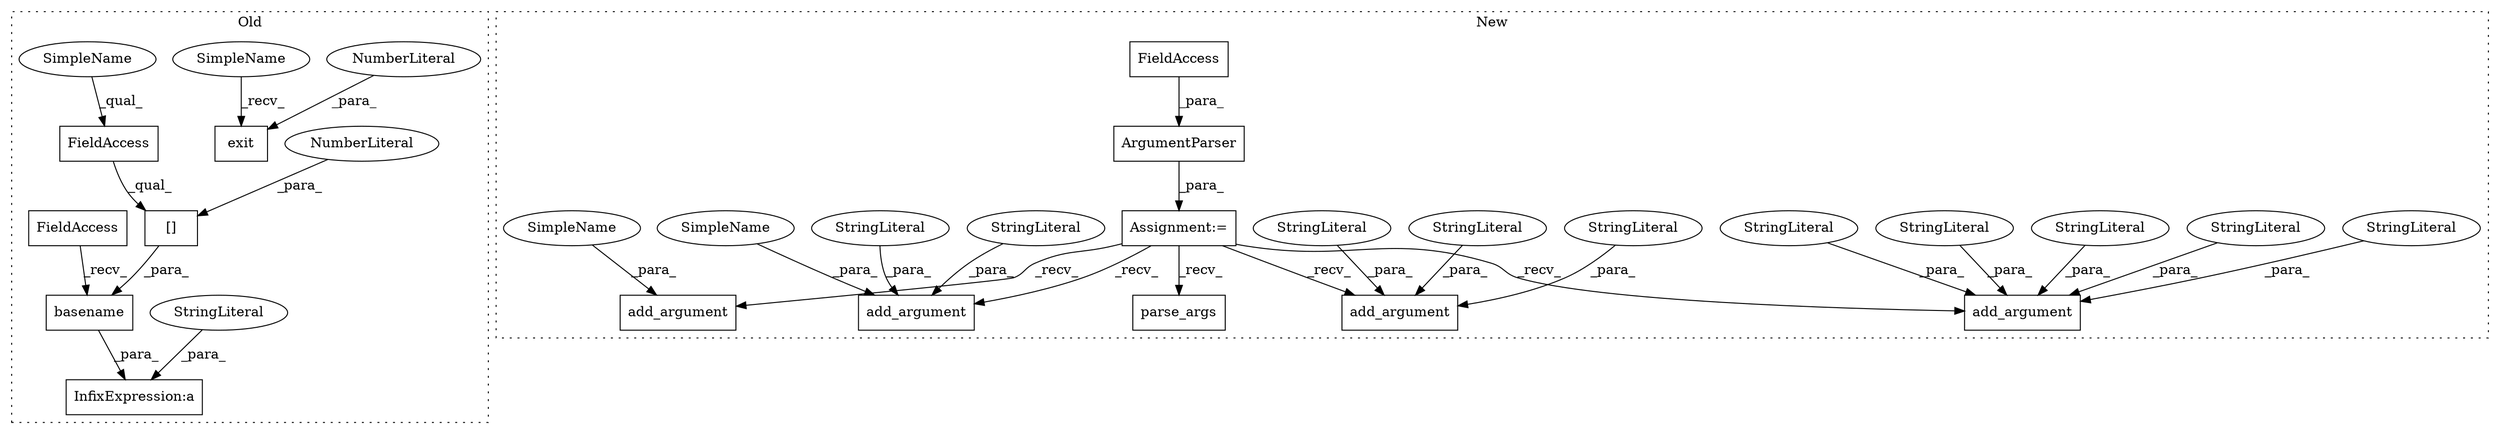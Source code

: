 digraph G {
subgraph cluster0 {
1 [label="basename" a="32" s="3215,3235" l="9,1" shape="box"];
6 [label="FieldAccess" a="22" s="3207" l="7" shape="box"];
7 [label="InfixExpression:a" a="27" s="3433" l="3" shape="box"];
8 [label="[]" a="2" s="3224,3234" l="9,1" shape="box"];
9 [label="NumberLiteral" a="34" s="3233" l="1" shape="ellipse"];
11 [label="StringLiteral" a="45" s="3412" l="21" shape="ellipse"];
24 [label="FieldAccess" a="22" s="3224" l="8" shape="box"];
25 [label="exit" a="32" s="3323,3329" l="5,1" shape="box"];
26 [label="NumberLiteral" a="34" s="3328" l="1" shape="ellipse"];
28 [label="SimpleName" a="42" s="3319" l="3" shape="ellipse"];
29 [label="SimpleName" a="42" s="3224" l="3" shape="ellipse"];
label = "Old";
style="dotted";
}
subgraph cluster1 {
2 [label="add_argument" a="32" s="3691,3789" l="13,1" shape="box"];
3 [label="StringLiteral" a="45" s="3721" l="14" shape="ellipse"];
4 [label="StringLiteral" a="45" s="3750" l="10" shape="ellipse"];
5 [label="StringLiteral" a="45" s="3704" l="4" shape="ellipse"];
10 [label="StringLiteral" a="45" s="3736" l="13" shape="ellipse"];
12 [label="ArgumentParser" a="32" s="3289,3311" l="15,1" shape="box"];
13 [label="add_argument" a="32" s="3495,3592" l="13,1" shape="box"];
14 [label="StringLiteral" a="45" s="3525" l="42" shape="ellipse"];
15 [label="add_argument" a="32" s="3410,3481" l="13,1" shape="box"];
16 [label="StringLiteral" a="45" s="3432" l="40" shape="ellipse"];
17 [label="add_argument" a="32" s="3325,3396" l="13,1" shape="box"];
18 [label="parse_args" a="32" s="3808" l="12" shape="box"];
19 [label="StringLiteral" a="45" s="3508" l="16" shape="ellipse"];
20 [label="StringLiteral" a="45" s="3423" l="8" shape="ellipse"];
21 [label="StringLiteral" a="45" s="3568" l="13" shape="ellipse"];
22 [label="StringLiteral" a="45" s="3709" l="11" shape="ellipse"];
23 [label="FieldAccess" a="22" s="3304" l="7" shape="box"];
27 [label="Assignment:=" a="7" s="3279" l="1" shape="box"];
30 [label="SimpleName" a="42" s="3473" l="4" shape="ellipse"];
31 [label="SimpleName" a="42" s="3392" l="4" shape="ellipse"];
label = "New";
style="dotted";
}
1 -> 7 [label="_para_"];
3 -> 2 [label="_para_"];
4 -> 2 [label="_para_"];
5 -> 2 [label="_para_"];
6 -> 1 [label="_recv_"];
8 -> 1 [label="_para_"];
9 -> 8 [label="_para_"];
10 -> 2 [label="_para_"];
11 -> 7 [label="_para_"];
12 -> 27 [label="_para_"];
14 -> 13 [label="_para_"];
16 -> 15 [label="_para_"];
19 -> 13 [label="_para_"];
20 -> 15 [label="_para_"];
21 -> 13 [label="_para_"];
22 -> 2 [label="_para_"];
23 -> 12 [label="_para_"];
24 -> 8 [label="_qual_"];
26 -> 25 [label="_para_"];
27 -> 18 [label="_recv_"];
27 -> 2 [label="_recv_"];
27 -> 13 [label="_recv_"];
27 -> 15 [label="_recv_"];
27 -> 17 [label="_recv_"];
28 -> 25 [label="_recv_"];
29 -> 24 [label="_qual_"];
30 -> 15 [label="_para_"];
31 -> 17 [label="_para_"];
}